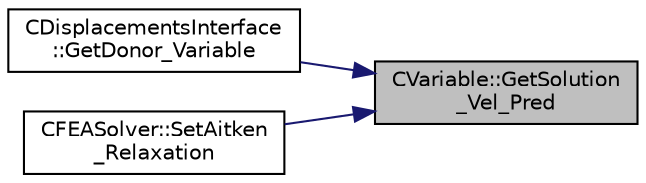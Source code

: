 digraph "CVariable::GetSolution_Vel_Pred"
{
 // LATEX_PDF_SIZE
  edge [fontname="Helvetica",fontsize="10",labelfontname="Helvetica",labelfontsize="10"];
  node [fontname="Helvetica",fontsize="10",shape=record];
  rankdir="RL";
  Node1 [label="CVariable::GetSolution\l_Vel_Pred",height=0.2,width=0.4,color="black", fillcolor="grey75", style="filled", fontcolor="black",tooltip="A virtual member. Get the velocity solution predictor."];
  Node1 -> Node2 [dir="back",color="midnightblue",fontsize="10",style="solid",fontname="Helvetica"];
  Node2 [label="CDisplacementsInterface\l::GetDonor_Variable",height=0.2,width=0.4,color="black", fillcolor="white", style="filled",URL="$classCDisplacementsInterface.html#a092185abc231c163912e1bf620a0e5e6",tooltip="Retrieve the variable that will be sent from donor mesh to target mesh."];
  Node1 -> Node3 [dir="back",color="midnightblue",fontsize="10",style="solid",fontname="Helvetica"];
  Node3 [label="CFEASolver::SetAitken\l_Relaxation",height=0.2,width=0.4,color="black", fillcolor="white", style="filled",URL="$classCFEASolver.html#a5b1b860ae2496eca84fc5ba91509147a",tooltip="Aitken's relaxation of the solution."];
}
